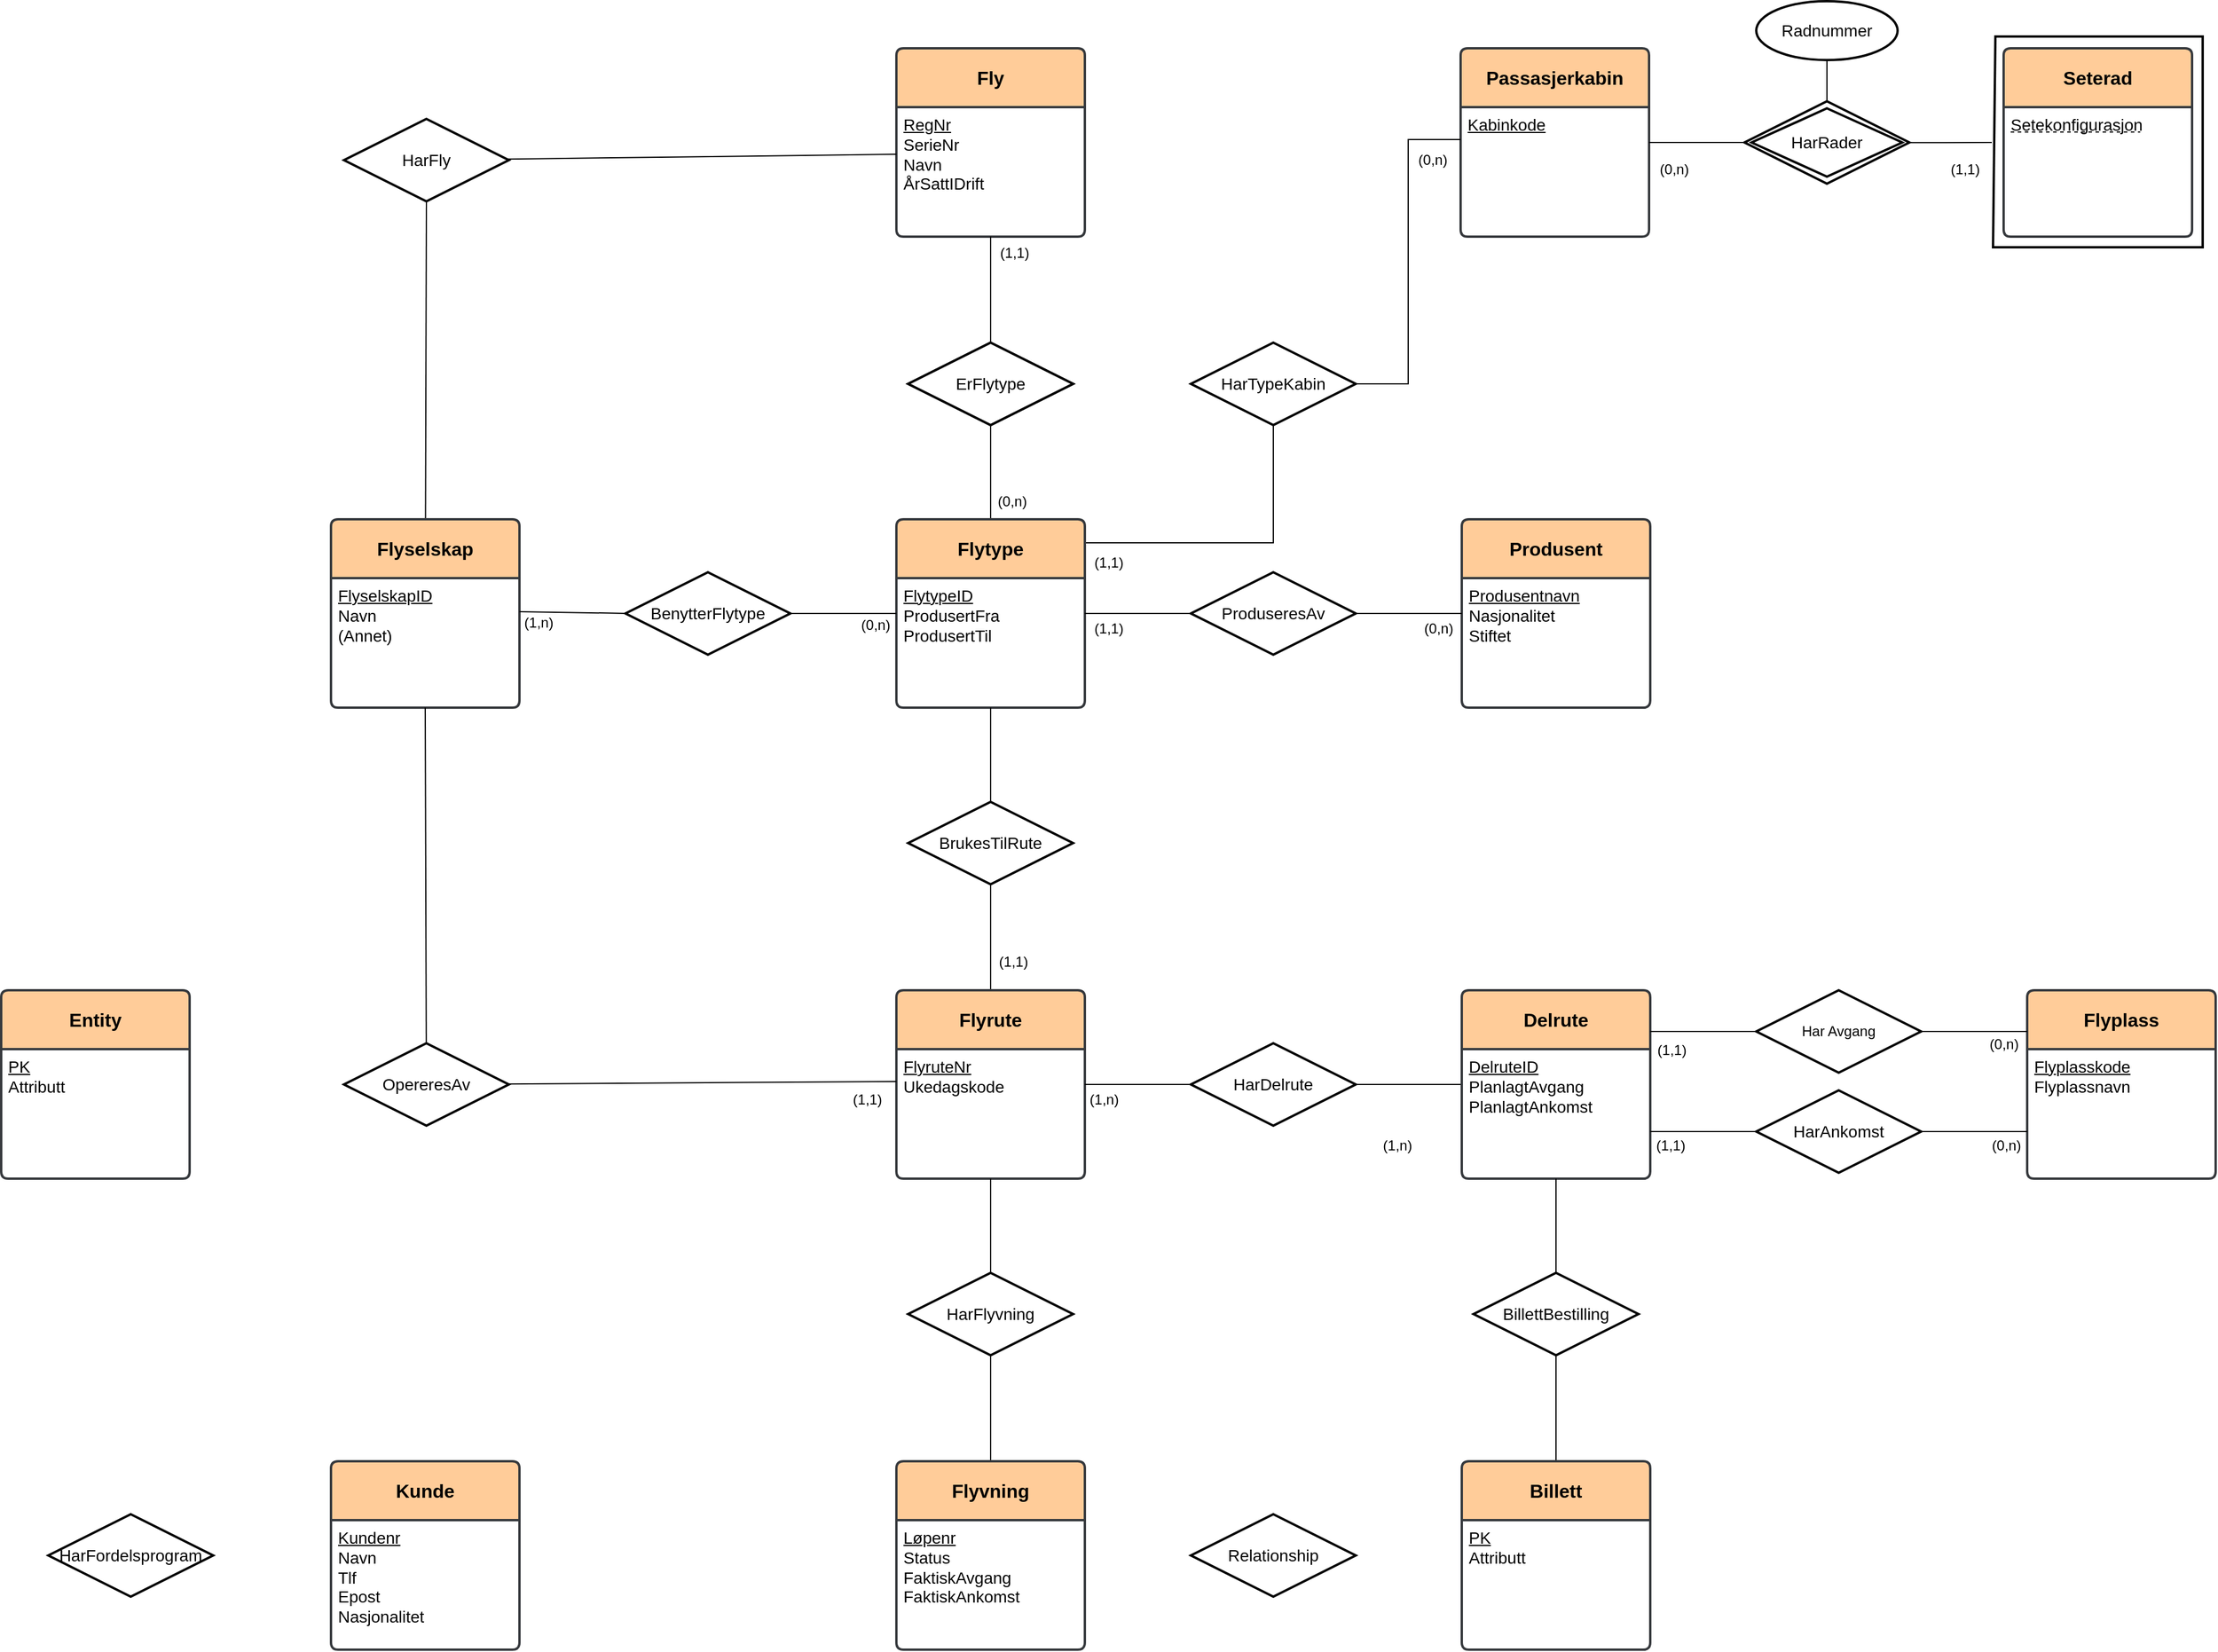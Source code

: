 <mxfile>
    <diagram id="1Zk1XJ8AuGHgXQJe4rgg" name="Page-1">
        <mxGraphModel dx="1047" dy="1162" grid="1" gridSize="10" guides="1" tooltips="1" connect="1" arrows="1" fold="1" page="0" pageScale="1" pageWidth="827" pageHeight="1169" math="0" shadow="0">
            <root>
                <mxCell id="0"/>
                <mxCell id="1" parent="0"/>
                <mxCell id="122" style="edgeStyle=none;html=1;" edge="1" parent="1" source="114" target="113">
                    <mxGeometry relative="1" as="geometry"/>
                </mxCell>
                <mxCell id="148" style="edgeStyle=none;html=1;entryX=0.5;entryY=1;entryDx=0;entryDy=0;endArrow=none;endFill=0;" edge="1" parent="1" source="2" target="147">
                    <mxGeometry relative="1" as="geometry"/>
                </mxCell>
                <mxCell id="2" value="&lt;font style=&quot;font-size: 16px;&quot;&gt;&lt;b style=&quot;&quot;&gt;Flyselskap&lt;/b&gt;&lt;/font&gt;" style="swimlane;childLayout=stackLayout;horizontal=1;startSize=50;horizontalStack=0;rounded=1;fontSize=14;fontStyle=0;strokeWidth=2;resizeParent=0;resizeLast=1;shadow=0;dashed=0;align=center;arcSize=4;whiteSpace=wrap;html=1;fillColor=#ffcc99;strokeColor=#36393d;" parent="1" vertex="1">
                    <mxGeometry x="320" y="320" width="160" height="160" as="geometry"/>
                </mxCell>
                <mxCell id="3" value="&lt;div style=&quot;&quot;&gt;&lt;span style=&quot;font-size: 14px;&quot;&gt;&lt;u&gt;FlyselskapID&lt;/u&gt;&lt;/span&gt;&lt;/div&gt;&lt;div style=&quot;&quot;&gt;&lt;span style=&quot;font-size: 14px;&quot;&gt;Navn&lt;/span&gt;&lt;/div&gt;&lt;div style=&quot;&quot;&gt;&lt;span style=&quot;font-size: 14px;&quot;&gt;(Annet)&lt;/span&gt;&lt;/div&gt;" style="align=left;strokeColor=none;fillColor=none;spacingLeft=4;fontSize=12;verticalAlign=top;resizable=0;rotatable=0;part=1;html=1;" parent="2" vertex="1">
                    <mxGeometry y="50" width="160" height="110" as="geometry"/>
                </mxCell>
                <mxCell id="14" style="edgeStyle=none;html=1;entryX=0.5;entryY=1;entryDx=0;entryDy=0;endArrow=none;endFill=0;" parent="1" source="4" target="13" edge="1">
                    <mxGeometry relative="1" as="geometry"/>
                </mxCell>
                <mxCell id="89" style="edgeStyle=orthogonalEdgeStyle;html=1;exitX=1;exitY=0.25;exitDx=0;exitDy=0;entryX=0.5;entryY=1;entryDx=0;entryDy=0;rounded=0;curved=0;endArrow=none;endFill=0;" edge="1" parent="1" source="4" target="88">
                    <mxGeometry relative="1" as="geometry">
                        <Array as="points">
                            <mxPoint x="960" y="340"/>
                            <mxPoint x="1120" y="340"/>
                        </Array>
                    </mxGeometry>
                </mxCell>
                <mxCell id="4" value="&lt;font style=&quot;font-size: 16px;&quot;&gt;&lt;b style=&quot;&quot;&gt;Flytype&lt;/b&gt;&lt;/font&gt;" style="swimlane;childLayout=stackLayout;horizontal=1;startSize=50;horizontalStack=0;rounded=1;fontSize=14;fontStyle=0;strokeWidth=2;resizeParent=0;resizeLast=1;shadow=0;dashed=0;align=center;arcSize=4;whiteSpace=wrap;html=1;fillColor=#ffcc99;strokeColor=#36393d;" parent="1" vertex="1">
                    <mxGeometry x="800" y="320" width="160" height="160" as="geometry"/>
                </mxCell>
                <mxCell id="5" value="&lt;div style=&quot;&quot;&gt;&lt;span style=&quot;background-color: transparent;&quot;&gt;&lt;u style=&quot;&quot;&gt;&lt;font style=&quot;font-size: 14px;&quot;&gt;FlytypeID&lt;/font&gt;&lt;/u&gt;&lt;/span&gt;&lt;/div&gt;&lt;div style=&quot;&quot;&gt;&lt;font style=&quot;font-size: 14px;&quot;&gt;ProdusertFra&lt;/font&gt;&lt;/div&gt;&lt;div style=&quot;&quot;&gt;&lt;font style=&quot;font-size: 14px;&quot;&gt;ProdusertTil&lt;/font&gt;&lt;/div&gt;" style="align=left;strokeColor=none;fillColor=none;spacingLeft=4;fontSize=12;verticalAlign=top;resizable=0;rotatable=0;part=1;html=1;" parent="4" vertex="1">
                    <mxGeometry y="50" width="160" height="110" as="geometry"/>
                </mxCell>
                <mxCell id="9" style="edgeStyle=none;html=1;entryX=0;entryY=0.5;entryDx=0;entryDy=0;endArrow=none;endFill=0;" parent="1" source="6" target="4" edge="1">
                    <mxGeometry relative="1" as="geometry"/>
                </mxCell>
                <mxCell id="56" style="edgeStyle=none;html=1;entryX=1;entryY=0.25;entryDx=0;entryDy=0;endArrow=none;endFill=0;" parent="1" edge="1">
                    <mxGeometry relative="1" as="geometry">
                        <mxPoint x="572.121" y="399.939" as="sourcePoint"/>
                        <mxPoint x="480" y="398.5" as="targetPoint"/>
                    </mxGeometry>
                </mxCell>
                <mxCell id="6" value="&lt;font style=&quot;font-size: 14px;&quot;&gt;BenytterFlytype&lt;/font&gt;" style="shape=rhombus;perimeter=rhombusPerimeter;whiteSpace=wrap;html=1;align=center;strokeWidth=2;" parent="1" vertex="1">
                    <mxGeometry x="570" y="365" width="140" height="70" as="geometry"/>
                </mxCell>
                <mxCell id="10" value="&lt;font style=&quot;font-size: 16px;&quot;&gt;&lt;b style=&quot;&quot;&gt;Fly&lt;/b&gt;&lt;/font&gt;" style="swimlane;childLayout=stackLayout;horizontal=1;startSize=50;horizontalStack=0;rounded=1;fontSize=14;fontStyle=0;strokeWidth=2;resizeParent=0;resizeLast=1;shadow=0;dashed=0;align=center;arcSize=4;whiteSpace=wrap;html=1;fillColor=#ffcc99;strokeColor=#36393d;" parent="1" vertex="1">
                    <mxGeometry x="800" y="-80" width="160" height="160" as="geometry"/>
                </mxCell>
                <mxCell id="11" value="&lt;div style=&quot;&quot;&gt;&lt;span style=&quot;font-size: 14px;&quot;&gt;&lt;u&gt;RegNr&lt;/u&gt;&lt;/span&gt;&lt;/div&gt;&lt;div style=&quot;&quot;&gt;&lt;span style=&quot;font-size: 14px;&quot;&gt;SerieNr&lt;/span&gt;&lt;/div&gt;&lt;div style=&quot;&quot;&gt;&lt;span style=&quot;font-size: 14px;&quot;&gt;Navn&lt;/span&gt;&lt;/div&gt;&lt;div style=&quot;&quot;&gt;&lt;span style=&quot;font-size: 14px;&quot;&gt;ÅrSattIDrift&lt;/span&gt;&lt;/div&gt;" style="align=left;strokeColor=none;fillColor=none;spacingLeft=4;fontSize=12;verticalAlign=top;resizable=0;rotatable=0;part=1;html=1;" parent="10" vertex="1">
                    <mxGeometry y="50" width="160" height="110" as="geometry"/>
                </mxCell>
                <mxCell id="12" value="&lt;font style=&quot;font-size: 14px;&quot;&gt;Relationship&lt;/font&gt;" style="shape=rhombus;perimeter=rhombusPerimeter;whiteSpace=wrap;html=1;align=center;strokeWidth=2;" parent="1" vertex="1">
                    <mxGeometry x="810" y="170" width="140" height="70" as="geometry"/>
                </mxCell>
                <mxCell id="15" style="edgeStyle=none;html=1;entryX=0.5;entryY=1;entryDx=0;entryDy=0;endArrow=none;endFill=0;" parent="1" source="13" target="11" edge="1">
                    <mxGeometry relative="1" as="geometry"/>
                </mxCell>
                <mxCell id="13" value="&lt;span style=&quot;font-size: 14px;&quot;&gt;ErFlytype&lt;/span&gt;" style="shape=rhombus;perimeter=rhombusPerimeter;whiteSpace=wrap;html=1;align=center;strokeWidth=2;" parent="1" vertex="1">
                    <mxGeometry x="810" y="170" width="140" height="70" as="geometry"/>
                </mxCell>
                <mxCell id="16" value="&lt;font style=&quot;font-size: 16px;&quot;&gt;&lt;b style=&quot;&quot;&gt;Produsent&lt;/b&gt;&lt;/font&gt;" style="swimlane;childLayout=stackLayout;horizontal=1;startSize=50;horizontalStack=0;rounded=1;fontSize=14;fontStyle=0;strokeWidth=2;resizeParent=0;resizeLast=1;shadow=0;dashed=0;align=center;arcSize=4;whiteSpace=wrap;html=1;fillColor=#ffcc99;strokeColor=#36393d;" parent="1" vertex="1">
                    <mxGeometry x="1280" y="320" width="160" height="160" as="geometry"/>
                </mxCell>
                <mxCell id="17" value="&lt;div style=&quot;&quot;&gt;&lt;span style=&quot;font-size: 14px;&quot;&gt;&lt;u&gt;Produsentnavn&lt;/u&gt;&lt;/span&gt;&lt;/div&gt;&lt;div style=&quot;&quot;&gt;&lt;span style=&quot;font-size: 14px;&quot;&gt;Nasjonalitet&lt;/span&gt;&lt;/div&gt;&lt;div style=&quot;&quot;&gt;&lt;span style=&quot;font-size: 14px;&quot;&gt;Stiftet&lt;/span&gt;&lt;/div&gt;" style="align=left;strokeColor=none;fillColor=none;spacingLeft=4;fontSize=12;verticalAlign=top;resizable=0;rotatable=0;part=1;html=1;" parent="16" vertex="1">
                    <mxGeometry y="50" width="160" height="110" as="geometry"/>
                </mxCell>
                <mxCell id="19" value="&lt;font style=&quot;font-size: 14px;&quot;&gt;ProduseresAv&lt;/font&gt;" style="shape=rhombus;perimeter=rhombusPerimeter;whiteSpace=wrap;html=1;align=center;strokeWidth=2;" parent="1" vertex="1">
                    <mxGeometry x="1050" y="365" width="140" height="70" as="geometry"/>
                </mxCell>
                <mxCell id="21" style="edgeStyle=none;html=1;entryX=1;entryY=0.273;entryDx=0;entryDy=0;entryPerimeter=0;endArrow=none;endFill=0;" parent="1" source="19" target="5" edge="1">
                    <mxGeometry relative="1" as="geometry"/>
                </mxCell>
                <mxCell id="22" style="edgeStyle=none;html=1;entryX=0;entryY=0.273;entryDx=0;entryDy=0;entryPerimeter=0;endArrow=none;endFill=0;" parent="1" source="19" target="17" edge="1">
                    <mxGeometry relative="1" as="geometry"/>
                </mxCell>
                <mxCell id="29" style="edgeStyle=none;html=1;entryX=0.5;entryY=1;entryDx=0;entryDy=0;endArrow=none;endFill=0;" parent="1" source="23" target="5" edge="1">
                    <mxGeometry relative="1" as="geometry"/>
                </mxCell>
                <mxCell id="30" style="edgeStyle=none;html=1;entryX=0.5;entryY=0;entryDx=0;entryDy=0;endArrow=none;endFill=0;" parent="1" source="23" target="24" edge="1">
                    <mxGeometry relative="1" as="geometry"/>
                </mxCell>
                <mxCell id="23" value="&lt;font style=&quot;font-size: 14px;&quot;&gt;BrukesTilRute&lt;/font&gt;" style="shape=rhombus;perimeter=rhombusPerimeter;whiteSpace=wrap;html=1;align=center;strokeWidth=2;" parent="1" vertex="1">
                    <mxGeometry x="810" y="560" width="140" height="70" as="geometry"/>
                </mxCell>
                <mxCell id="24" value="&lt;font style=&quot;font-size: 16px;&quot;&gt;&lt;b style=&quot;&quot;&gt;Flyrute&lt;/b&gt;&lt;/font&gt;" style="swimlane;childLayout=stackLayout;horizontal=1;startSize=50;horizontalStack=0;rounded=1;fontSize=14;fontStyle=0;strokeWidth=2;resizeParent=0;resizeLast=1;shadow=0;dashed=0;align=center;arcSize=4;whiteSpace=wrap;html=1;fillColor=#ffcc99;strokeColor=#36393d;" parent="1" vertex="1">
                    <mxGeometry x="800" y="720" width="160" height="160" as="geometry"/>
                </mxCell>
                <mxCell id="25" value="&lt;div style=&quot;&quot;&gt;&lt;span style=&quot;font-size: 14px;&quot;&gt;&lt;u&gt;FlyruteNr&lt;/u&gt;&lt;/span&gt;&lt;/div&gt;&lt;div style=&quot;&quot;&gt;&lt;span style=&quot;font-size: 14px;&quot;&gt;Ukedagskode&lt;/span&gt;&lt;/div&gt;" style="align=left;strokeColor=none;fillColor=none;spacingLeft=4;fontSize=12;verticalAlign=top;resizable=0;rotatable=0;part=1;html=1;" parent="24" vertex="1">
                    <mxGeometry y="50" width="160" height="110" as="geometry"/>
                </mxCell>
                <mxCell id="100" style="edgeStyle=none;html=1;entryX=0;entryY=0.5;entryDx=0;entryDy=0;endArrow=none;endFill=0;" edge="1" parent="1" source="26" target="27">
                    <mxGeometry relative="1" as="geometry"/>
                </mxCell>
                <mxCell id="26" value="&lt;font style=&quot;font-size: 14px;&quot;&gt;HarDelrute&lt;/font&gt;" style="shape=rhombus;perimeter=rhombusPerimeter;whiteSpace=wrap;html=1;align=center;strokeWidth=2;" parent="1" vertex="1">
                    <mxGeometry x="1050" y="765" width="140" height="70" as="geometry"/>
                </mxCell>
                <mxCell id="27" value="&lt;font style=&quot;font-size: 16px;&quot;&gt;&lt;b style=&quot;&quot;&gt;Delrute&lt;/b&gt;&lt;/font&gt;" style="swimlane;childLayout=stackLayout;horizontal=1;startSize=50;horizontalStack=0;rounded=1;fontSize=14;fontStyle=0;strokeWidth=2;resizeParent=0;resizeLast=1;shadow=0;dashed=0;align=center;arcSize=4;whiteSpace=wrap;html=1;fillColor=#ffcc99;strokeColor=#36393d;" parent="1" vertex="1">
                    <mxGeometry x="1280" y="720" width="160" height="160" as="geometry"/>
                </mxCell>
                <mxCell id="28" value="&lt;div style=&quot;&quot;&gt;&lt;span style=&quot;font-size: 14px;&quot;&gt;&lt;u&gt;DelruteID&lt;/u&gt;&lt;/span&gt;&lt;/div&gt;&lt;div style=&quot;&quot;&gt;&lt;span style=&quot;font-size: 14px;&quot;&gt;PlanlagtAvgang&lt;/span&gt;&lt;/div&gt;&lt;div style=&quot;&quot;&gt;&lt;span style=&quot;font-size: 14px;&quot;&gt;PlanlagtAnkomst&lt;/span&gt;&lt;/div&gt;" style="align=left;strokeColor=none;fillColor=none;spacingLeft=4;fontSize=12;verticalAlign=top;resizable=0;rotatable=0;part=1;html=1;" parent="27" vertex="1">
                    <mxGeometry y="50" width="160" height="110" as="geometry"/>
                </mxCell>
                <mxCell id="32" style="edgeStyle=none;html=1;entryX=1;entryY=0.273;entryDx=0;entryDy=0;entryPerimeter=0;endArrow=none;endFill=0;" parent="1" source="26" target="25" edge="1">
                    <mxGeometry relative="1" as="geometry"/>
                </mxCell>
                <mxCell id="34" value="Har Avgang" style="shape=rhombus;perimeter=rhombusPerimeter;whiteSpace=wrap;html=1;align=center;strokeWidth=2;" parent="1" vertex="1">
                    <mxGeometry x="1530" y="720" width="140" height="70" as="geometry"/>
                </mxCell>
                <mxCell id="38" value="&lt;font style=&quot;font-size: 16px;&quot;&gt;&lt;b style=&quot;&quot;&gt;Flyplass&lt;/b&gt;&lt;/font&gt;" style="swimlane;childLayout=stackLayout;horizontal=1;startSize=50;horizontalStack=0;rounded=1;fontSize=14;fontStyle=0;strokeWidth=2;resizeParent=0;resizeLast=1;shadow=0;dashed=0;align=center;arcSize=4;whiteSpace=wrap;html=1;fillColor=#ffcc99;strokeColor=#36393d;" parent="1" vertex="1">
                    <mxGeometry x="1760" y="720" width="160" height="160" as="geometry"/>
                </mxCell>
                <mxCell id="39" value="&lt;div style=&quot;&quot;&gt;&lt;u style=&quot;background-color: transparent;&quot;&gt;&lt;font style=&quot;font-size: 14px;&quot;&gt;Flyplasskode&lt;/font&gt;&lt;/u&gt;&lt;/div&gt;&lt;div style=&quot;&quot;&gt;&lt;span style=&quot;font-size: 14px;&quot;&gt;Flyplassnavn&lt;/span&gt;&lt;/div&gt;" style="align=left;strokeColor=none;fillColor=none;spacingLeft=4;fontSize=12;verticalAlign=top;resizable=0;rotatable=0;part=1;html=1;" parent="38" vertex="1">
                    <mxGeometry y="50" width="160" height="110" as="geometry"/>
                </mxCell>
                <mxCell id="41" value="&lt;font style=&quot;font-size: 14px;&quot;&gt;HarAnkomst&lt;/font&gt;" style="shape=rhombus;perimeter=rhombusPerimeter;whiteSpace=wrap;html=1;align=center;strokeWidth=2;" parent="1" vertex="1">
                    <mxGeometry x="1530" y="805" width="140" height="70" as="geometry"/>
                </mxCell>
                <mxCell id="42" style="edgeStyle=none;html=1;entryX=1;entryY=0.219;entryDx=0;entryDy=0;entryPerimeter=0;endArrow=none;endFill=0;" parent="1" source="34" target="27" edge="1">
                    <mxGeometry relative="1" as="geometry"/>
                </mxCell>
                <mxCell id="43" style="edgeStyle=none;html=1;entryX=1;entryY=0.636;entryDx=0;entryDy=0;entryPerimeter=0;endArrow=none;endFill=0;" parent="1" source="41" target="28" edge="1">
                    <mxGeometry relative="1" as="geometry"/>
                </mxCell>
                <mxCell id="44" style="edgeStyle=none;html=1;entryX=0;entryY=0.219;entryDx=0;entryDy=0;entryPerimeter=0;endArrow=none;endFill=0;" parent="1" source="34" target="38" edge="1">
                    <mxGeometry relative="1" as="geometry"/>
                </mxCell>
                <mxCell id="45" style="edgeStyle=none;html=1;entryX=0;entryY=0.636;entryDx=0;entryDy=0;entryPerimeter=0;endArrow=none;endFill=0;" parent="1" source="41" target="39" edge="1">
                    <mxGeometry relative="1" as="geometry"/>
                </mxCell>
                <mxCell id="51" style="edgeStyle=none;html=1;entryX=0.5;entryY=1;entryDx=0;entryDy=0;endArrow=none;endFill=0;" parent="1" source="50" target="3" edge="1">
                    <mxGeometry relative="1" as="geometry"/>
                </mxCell>
                <mxCell id="104" style="edgeStyle=none;html=1;entryX=0;entryY=0.25;entryDx=0;entryDy=0;endArrow=none;endFill=0;" edge="1" parent="1" source="50" target="25">
                    <mxGeometry relative="1" as="geometry"/>
                </mxCell>
                <mxCell id="50" value="&lt;font style=&quot;font-size: 14px;&quot;&gt;OpereresAv&lt;/font&gt;" style="shape=rhombus;perimeter=rhombusPerimeter;whiteSpace=wrap;html=1;align=center;strokeWidth=2;" parent="1" vertex="1">
                    <mxGeometry x="331" y="765" width="140" height="70" as="geometry"/>
                </mxCell>
                <mxCell id="57" value="(1,n)" style="text;html=1;align=center;verticalAlign=middle;resizable=0;points=[];autosize=1;strokeColor=none;fillColor=none;" parent="1" vertex="1">
                    <mxGeometry x="471" y="393" width="50" height="30" as="geometry"/>
                </mxCell>
                <mxCell id="58" value="(0,n)" style="text;html=1;align=center;verticalAlign=middle;resizable=0;points=[];autosize=1;strokeColor=none;fillColor=none;" parent="1" vertex="1">
                    <mxGeometry x="757" y="395" width="50" height="30" as="geometry"/>
                </mxCell>
                <mxCell id="59" value="(1,1)" style="text;html=1;align=center;verticalAlign=middle;resizable=0;points=[];autosize=1;strokeColor=none;fillColor=none;" parent="1" vertex="1">
                    <mxGeometry x="874" y="681" width="50" height="30" as="geometry"/>
                </mxCell>
                <mxCell id="60" value="(1,1)" style="text;html=1;align=center;verticalAlign=middle;resizable=0;points=[];autosize=1;strokeColor=none;fillColor=none;" parent="1" vertex="1">
                    <mxGeometry x="750" y="798" width="50" height="30" as="geometry"/>
                </mxCell>
                <mxCell id="61" value="(1,n)" style="text;html=1;align=center;verticalAlign=middle;resizable=0;points=[];autosize=1;strokeColor=none;fillColor=none;" parent="1" vertex="1">
                    <mxGeometry x="951" y="798" width="50" height="30" as="geometry"/>
                </mxCell>
                <mxCell id="62" value="(1,n)" style="text;html=1;align=center;verticalAlign=middle;resizable=0;points=[];autosize=1;strokeColor=none;fillColor=none;" parent="1" vertex="1">
                    <mxGeometry x="1200" y="837" width="50" height="30" as="geometry"/>
                </mxCell>
                <mxCell id="63" value="(1,1)" style="text;html=1;align=center;verticalAlign=middle;resizable=0;points=[];autosize=1;strokeColor=none;fillColor=none;" parent="1" vertex="1">
                    <mxGeometry x="1433" y="756" width="50" height="30" as="geometry"/>
                </mxCell>
                <mxCell id="64" value="(1,1)" style="text;html=1;align=center;verticalAlign=middle;resizable=0;points=[];autosize=1;strokeColor=none;fillColor=none;" parent="1" vertex="1">
                    <mxGeometry x="1432" y="837" width="50" height="30" as="geometry"/>
                </mxCell>
                <mxCell id="65" value="(0,n)" style="text;html=1;align=center;verticalAlign=middle;resizable=0;points=[];autosize=1;strokeColor=none;fillColor=none;" parent="1" vertex="1">
                    <mxGeometry x="1715" y="751" width="50" height="30" as="geometry"/>
                </mxCell>
                <mxCell id="66" value="(0,n)" style="text;html=1;align=center;verticalAlign=middle;resizable=0;points=[];autosize=1;strokeColor=none;fillColor=none;" parent="1" vertex="1">
                    <mxGeometry x="1717" y="837" width="50" height="30" as="geometry"/>
                </mxCell>
                <mxCell id="70" style="edgeStyle=none;html=1;entryX=0.5;entryY=1;entryDx=0;entryDy=0;endArrow=none;endFill=0;" parent="1" source="67" target="28" edge="1">
                    <mxGeometry relative="1" as="geometry"/>
                </mxCell>
                <mxCell id="71" style="edgeStyle=none;html=1;entryX=0.5;entryY=0;entryDx=0;entryDy=0;endArrow=none;endFill=0;" parent="1" source="67" target="68" edge="1">
                    <mxGeometry relative="1" as="geometry"/>
                </mxCell>
                <mxCell id="67" value="&lt;font style=&quot;font-size: 14px;&quot;&gt;BillettBestilling&lt;/font&gt;" style="shape=rhombus;perimeter=rhombusPerimeter;whiteSpace=wrap;html=1;align=center;strokeWidth=2;" parent="1" vertex="1">
                    <mxGeometry x="1290" y="960" width="140" height="70" as="geometry"/>
                </mxCell>
                <mxCell id="68" value="&lt;font style=&quot;font-size: 16px;&quot;&gt;&lt;b style=&quot;&quot;&gt;Billett&lt;/b&gt;&lt;/font&gt;" style="swimlane;childLayout=stackLayout;horizontal=1;startSize=50;horizontalStack=0;rounded=1;fontSize=14;fontStyle=0;strokeWidth=2;resizeParent=0;resizeLast=1;shadow=0;dashed=0;align=center;arcSize=4;whiteSpace=wrap;html=1;fillColor=#ffcc99;strokeColor=#36393d;" parent="1" vertex="1">
                    <mxGeometry x="1280" y="1120" width="160" height="160" as="geometry"/>
                </mxCell>
                <mxCell id="69" value="&lt;div style=&quot;&quot;&gt;&lt;u style=&quot;background-color: transparent;&quot;&gt;&lt;font style=&quot;font-size: 14px;&quot;&gt;PK&lt;/font&gt;&lt;/u&gt;&lt;/div&gt;&lt;div style=&quot;&quot;&gt;&lt;font style=&quot;font-size: 14px;&quot;&gt;Attributt&lt;/font&gt;&lt;/div&gt;" style="align=left;strokeColor=none;fillColor=none;spacingLeft=4;fontSize=12;verticalAlign=top;resizable=0;rotatable=0;part=1;html=1;" parent="68" vertex="1">
                    <mxGeometry y="50" width="160" height="110" as="geometry"/>
                </mxCell>
                <mxCell id="76" style="edgeStyle=none;html=1;entryX=0.5;entryY=1;entryDx=0;entryDy=0;endArrow=none;endFill=0;" parent="1" source="72" target="25" edge="1">
                    <mxGeometry relative="1" as="geometry"/>
                </mxCell>
                <mxCell id="77" style="edgeStyle=none;html=1;entryX=0.5;entryY=0;entryDx=0;entryDy=0;endArrow=none;endFill=0;" parent="1" source="72" target="73" edge="1">
                    <mxGeometry relative="1" as="geometry"/>
                </mxCell>
                <mxCell id="72" value="&lt;font style=&quot;font-size: 14px;&quot;&gt;HarFlyvning&lt;/font&gt;" style="shape=rhombus;perimeter=rhombusPerimeter;whiteSpace=wrap;html=1;align=center;strokeWidth=2;" parent="1" vertex="1">
                    <mxGeometry x="810" y="960" width="140" height="70" as="geometry"/>
                </mxCell>
                <mxCell id="73" value="&lt;font style=&quot;font-size: 16px;&quot;&gt;&lt;b style=&quot;&quot;&gt;Flyvning&lt;/b&gt;&lt;/font&gt;" style="swimlane;childLayout=stackLayout;horizontal=1;startSize=50;horizontalStack=0;rounded=1;fontSize=14;fontStyle=0;strokeWidth=2;resizeParent=0;resizeLast=1;shadow=0;dashed=0;align=center;arcSize=4;whiteSpace=wrap;html=1;fillColor=#ffcc99;strokeColor=#36393d;" parent="1" vertex="1">
                    <mxGeometry x="800" y="1120" width="160" height="160" as="geometry"/>
                </mxCell>
                <mxCell id="74" value="&lt;div style=&quot;&quot;&gt;&lt;span style=&quot;font-size: 14px;&quot;&gt;&lt;u&gt;Løpenr&lt;/u&gt;&lt;/span&gt;&lt;/div&gt;&lt;div style=&quot;&quot;&gt;&lt;span style=&quot;font-size: 14px;&quot;&gt;Status&lt;/span&gt;&lt;/div&gt;&lt;div style=&quot;&quot;&gt;&lt;span style=&quot;font-size: 14px;&quot;&gt;FaktiskAvgang&lt;/span&gt;&lt;/div&gt;&lt;div style=&quot;&quot;&gt;&lt;span style=&quot;font-size: 14px;&quot;&gt;FaktiskAnkomst&lt;/span&gt;&lt;/div&gt;" style="align=left;strokeColor=none;fillColor=none;spacingLeft=4;fontSize=12;verticalAlign=top;resizable=0;rotatable=0;part=1;html=1;" parent="73" vertex="1">
                    <mxGeometry y="50" width="160" height="110" as="geometry"/>
                </mxCell>
                <mxCell id="82" value="&lt;font style=&quot;font-size: 16px;&quot;&gt;&lt;b style=&quot;&quot;&gt;Kunde&lt;/b&gt;&lt;/font&gt;" style="swimlane;childLayout=stackLayout;horizontal=1;startSize=50;horizontalStack=0;rounded=1;fontSize=14;fontStyle=0;strokeWidth=2;resizeParent=0;resizeLast=1;shadow=0;dashed=0;align=center;arcSize=4;whiteSpace=wrap;html=1;fillColor=#ffcc99;strokeColor=#36393d;" parent="1" vertex="1">
                    <mxGeometry x="320" y="1120" width="160" height="160" as="geometry"/>
                </mxCell>
                <mxCell id="83" value="&lt;div style=&quot;&quot;&gt;&lt;span style=&quot;font-size: 14px;&quot;&gt;&lt;u&gt;Kundenr&lt;/u&gt;&lt;/span&gt;&lt;/div&gt;&lt;div style=&quot;&quot;&gt;&lt;span style=&quot;font-size: 14px;&quot;&gt;Navn&lt;/span&gt;&lt;/div&gt;&lt;div style=&quot;&quot;&gt;&lt;span style=&quot;font-size: 14px;&quot;&gt;Tlf&lt;/span&gt;&lt;/div&gt;&lt;div style=&quot;&quot;&gt;&lt;span style=&quot;font-size: 14px;&quot;&gt;Epost&lt;/span&gt;&lt;/div&gt;&lt;div style=&quot;&quot;&gt;&lt;span style=&quot;font-size: 14px;&quot;&gt;Nasjonalitet&lt;/span&gt;&lt;/div&gt;" style="align=left;strokeColor=none;fillColor=none;spacingLeft=4;fontSize=12;verticalAlign=top;resizable=0;rotatable=0;part=1;html=1;" parent="82" vertex="1">
                    <mxGeometry y="50" width="160" height="110" as="geometry"/>
                </mxCell>
                <mxCell id="85" value="&lt;font style=&quot;font-size: 16px;&quot;&gt;&lt;b style=&quot;&quot;&gt;Passasjerkabin&lt;/b&gt;&lt;/font&gt;" style="swimlane;childLayout=stackLayout;horizontal=1;startSize=50;horizontalStack=0;rounded=1;fontSize=14;fontStyle=0;strokeWidth=2;resizeParent=0;resizeLast=1;shadow=0;dashed=0;align=center;arcSize=4;whiteSpace=wrap;html=1;fillColor=#ffcc99;strokeColor=#36393d;" vertex="1" parent="1">
                    <mxGeometry x="1279" y="-80" width="160" height="160" as="geometry"/>
                </mxCell>
                <mxCell id="86" value="&lt;div style=&quot;&quot;&gt;&lt;span style=&quot;font-size: 14px;&quot;&gt;&lt;u&gt;Kabinkode&lt;/u&gt;&lt;/span&gt;&lt;/div&gt;" style="align=left;strokeColor=none;fillColor=none;spacingLeft=4;fontSize=12;verticalAlign=top;resizable=0;rotatable=0;part=1;html=1;" vertex="1" parent="85">
                    <mxGeometry y="50" width="160" height="110" as="geometry"/>
                </mxCell>
                <mxCell id="111" style="edgeStyle=orthogonalEdgeStyle;html=1;entryX=0;entryY=0.25;entryDx=0;entryDy=0;rounded=0;curved=0;endArrow=none;endFill=0;" edge="1" parent="1" source="88" target="86">
                    <mxGeometry relative="1" as="geometry"/>
                </mxCell>
                <mxCell id="88" value="&lt;font style=&quot;font-size: 14px;&quot;&gt;HarTypeKabin&lt;/font&gt;" style="shape=rhombus;perimeter=rhombusPerimeter;whiteSpace=wrap;html=1;align=center;strokeWidth=2;" vertex="1" parent="1">
                    <mxGeometry x="1050" y="170" width="140" height="70" as="geometry"/>
                </mxCell>
                <mxCell id="91" value="&lt;font style=&quot;font-size: 14px;&quot;&gt;Relationship&lt;/font&gt;" style="shape=rhombus;perimeter=rhombusPerimeter;whiteSpace=wrap;html=1;align=center;strokeWidth=2;" vertex="1" parent="1">
                    <mxGeometry x="1050" y="1165" width="140" height="70" as="geometry"/>
                </mxCell>
                <mxCell id="92" value="&lt;font style=&quot;font-size: 14px;&quot;&gt;HarFordelsprogram&lt;/font&gt;" style="shape=rhombus;perimeter=rhombusPerimeter;whiteSpace=wrap;html=1;align=center;strokeWidth=2;" vertex="1" parent="1">
                    <mxGeometry x="80" y="1165" width="140" height="70" as="geometry"/>
                </mxCell>
                <mxCell id="93" value="&lt;font style=&quot;font-size: 16px;&quot;&gt;&lt;b style=&quot;&quot;&gt;Entity&lt;/b&gt;&lt;/font&gt;" style="swimlane;childLayout=stackLayout;horizontal=1;startSize=50;horizontalStack=0;rounded=1;fontSize=14;fontStyle=0;strokeWidth=2;resizeParent=0;resizeLast=1;shadow=0;dashed=0;align=center;arcSize=4;whiteSpace=wrap;html=1;fillColor=#ffcc99;strokeColor=#36393d;" vertex="1" parent="1">
                    <mxGeometry x="40" y="720" width="160" height="160" as="geometry"/>
                </mxCell>
                <mxCell id="94" value="&lt;div style=&quot;&quot;&gt;&lt;u style=&quot;background-color: transparent;&quot;&gt;&lt;font style=&quot;font-size: 14px;&quot;&gt;PK&lt;/font&gt;&lt;/u&gt;&lt;/div&gt;&lt;div style=&quot;&quot;&gt;&lt;font style=&quot;font-size: 14px;&quot;&gt;Attributt&lt;/font&gt;&lt;/div&gt;" style="align=left;strokeColor=none;fillColor=none;spacingLeft=4;fontSize=12;verticalAlign=top;resizable=0;rotatable=0;part=1;html=1;" vertex="1" parent="93">
                    <mxGeometry y="50" width="160" height="110" as="geometry"/>
                </mxCell>
                <mxCell id="105" value="(1,1)" style="text;html=1;align=center;verticalAlign=middle;resizable=0;points=[];autosize=1;strokeColor=none;fillColor=none;" vertex="1" parent="1">
                    <mxGeometry x="955" y="398" width="50" height="30" as="geometry"/>
                </mxCell>
                <mxCell id="106" value="(0,n)" style="text;html=1;align=center;verticalAlign=middle;resizable=0;points=[];autosize=1;strokeColor=none;fillColor=none;" vertex="1" parent="1">
                    <mxGeometry x="1235" y="398" width="50" height="30" as="geometry"/>
                </mxCell>
                <mxCell id="107" value="(1,1)" style="text;html=1;align=center;verticalAlign=middle;resizable=0;points=[];autosize=1;strokeColor=none;fillColor=none;" vertex="1" parent="1">
                    <mxGeometry x="955" y="342" width="50" height="30" as="geometry"/>
                </mxCell>
                <mxCell id="108" value="(0,n)" style="text;html=1;align=center;verticalAlign=middle;resizable=0;points=[];autosize=1;strokeColor=none;fillColor=none;" vertex="1" parent="1">
                    <mxGeometry x="1230" width="50" height="30" as="geometry"/>
                </mxCell>
                <mxCell id="109" value="(0,n)" style="text;html=1;align=center;verticalAlign=middle;resizable=0;points=[];autosize=1;strokeColor=none;fillColor=none;" vertex="1" parent="1">
                    <mxGeometry x="873" y="290" width="50" height="30" as="geometry"/>
                </mxCell>
                <mxCell id="110" value="(1,1)" style="text;html=1;align=center;verticalAlign=middle;resizable=0;points=[];autosize=1;strokeColor=none;fillColor=none;" vertex="1" parent="1">
                    <mxGeometry x="875" y="79" width="50" height="30" as="geometry"/>
                </mxCell>
                <mxCell id="117" style="edgeStyle=none;html=1;entryX=1;entryY=0.5;entryDx=0;entryDy=0;endArrow=none;endFill=0;" edge="1" parent="1" target="85">
                    <mxGeometry relative="1" as="geometry">
                        <mxPoint x="1520" as="sourcePoint"/>
                    </mxGeometry>
                </mxCell>
                <mxCell id="128" style="edgeStyle=none;html=1;entryX=0.5;entryY=1;entryDx=0;entryDy=0;endArrow=none;endFill=0;" edge="1" parent="1" target="127">
                    <mxGeometry relative="1" as="geometry">
                        <mxPoint x="1590" y="-35" as="sourcePoint"/>
                    </mxGeometry>
                </mxCell>
                <mxCell id="113" value="&lt;span style=&quot;font-size: 16px;&quot;&gt;&lt;b&gt;Seterad&lt;/b&gt;&lt;/span&gt;" style="swimlane;childLayout=stackLayout;horizontal=1;startSize=50;horizontalStack=0;rounded=1;fontSize=14;fontStyle=0;strokeWidth=2;resizeParent=0;resizeLast=1;shadow=0;dashed=0;align=center;arcSize=4;whiteSpace=wrap;html=1;fillColor=#ffcc99;strokeColor=#36393d;" vertex="1" parent="1">
                    <mxGeometry x="1740" y="-80" width="160" height="160" as="geometry"/>
                </mxCell>
                <mxCell id="126" value="" style="endArrow=none;dashed=1;html=1;" edge="1" parent="113">
                    <mxGeometry width="50" height="50" relative="1" as="geometry">
                        <mxPoint x="6" y="71.09" as="sourcePoint"/>
                        <mxPoint x="116" y="71.09" as="targetPoint"/>
                    </mxGeometry>
                </mxCell>
                <mxCell id="114" value="&lt;div&gt;&lt;font style=&quot;font-size: 14px;&quot;&gt;Setekonfigurasjon&lt;/font&gt;&lt;/div&gt;&lt;div&gt;&lt;br&gt;&lt;/div&gt;" style="align=left;strokeColor=none;fillColor=none;spacingLeft=4;fontSize=12;verticalAlign=top;resizable=0;rotatable=0;part=1;html=1;" vertex="1" parent="113">
                    <mxGeometry y="50" width="160" height="110" as="geometry"/>
                </mxCell>
                <mxCell id="116" style="edgeStyle=none;html=1;endArrow=none;endFill=0;" edge="1" parent="1">
                    <mxGeometry relative="1" as="geometry">
                        <mxPoint x="1659.666" y="0.167" as="sourcePoint"/>
                        <mxPoint x="1730" as="targetPoint"/>
                    </mxGeometry>
                </mxCell>
                <mxCell id="123" value="(0,n)" style="text;html=1;align=center;verticalAlign=middle;resizable=0;points=[];autosize=1;strokeColor=none;fillColor=none;" vertex="1" parent="1">
                    <mxGeometry x="1435" y="8" width="50" height="30" as="geometry"/>
                </mxCell>
                <mxCell id="124" value="(1,1)" style="text;html=1;align=center;verticalAlign=middle;resizable=0;points=[];autosize=1;strokeColor=none;fillColor=none;" vertex="1" parent="1">
                    <mxGeometry x="1682" y="8" width="50" height="30" as="geometry"/>
                </mxCell>
                <mxCell id="127" value="&lt;font style=&quot;font-size: 14px;&quot;&gt;Radnummer&lt;/font&gt;" style="ellipse;whiteSpace=wrap;html=1;align=center;strokeWidth=2;" vertex="1" parent="1">
                    <mxGeometry x="1530" y="-120" width="120" height="50" as="geometry"/>
                </mxCell>
                <mxCell id="132" value="&lt;font style=&quot;font-size: 14px;&quot;&gt;HarRader&lt;/font&gt;" style="shape=rhombus;double=1;perimeter=rhombusPerimeter;whiteSpace=wrap;html=1;align=center;strokeWidth=2;perimeterSpacing=0;" vertex="1" parent="1">
                    <mxGeometry x="1520" y="-35" width="140" height="70" as="geometry"/>
                </mxCell>
                <mxCell id="136" value="" style="endArrow=none;html=1;strokeWidth=2;" edge="1" parent="1">
                    <mxGeometry width="50" height="50" relative="1" as="geometry">
                        <mxPoint x="1910" y="89" as="sourcePoint"/>
                        <mxPoint x="1730" y="89" as="targetPoint"/>
                    </mxGeometry>
                </mxCell>
                <mxCell id="137" value="" style="endArrow=none;html=1;strokeWidth=2;" edge="1" parent="1">
                    <mxGeometry width="50" height="50" relative="1" as="geometry">
                        <mxPoint x="1731" y="90" as="sourcePoint"/>
                        <mxPoint x="1733" y="-90" as="targetPoint"/>
                    </mxGeometry>
                </mxCell>
                <mxCell id="138" value="" style="endArrow=none;html=1;strokeWidth=2;" edge="1" parent="1">
                    <mxGeometry width="50" height="50" relative="1" as="geometry">
                        <mxPoint x="1732" y="-90" as="sourcePoint"/>
                        <mxPoint x="1910" y="-90" as="targetPoint"/>
                    </mxGeometry>
                </mxCell>
                <mxCell id="139" value="" style="endArrow=none;html=1;strokeWidth=2;" edge="1" parent="1">
                    <mxGeometry width="50" height="50" relative="1" as="geometry">
                        <mxPoint x="1909" y="90" as="sourcePoint"/>
                        <mxPoint x="1909" y="-90" as="targetPoint"/>
                    </mxGeometry>
                </mxCell>
                <mxCell id="147" value="&lt;span style=&quot;font-size: 14px;&quot;&gt;HarFly&lt;/span&gt;" style="shape=rhombus;perimeter=rhombusPerimeter;whiteSpace=wrap;html=1;align=center;strokeWidth=2;" vertex="1" parent="1">
                    <mxGeometry x="331" y="-20" width="140" height="70" as="geometry"/>
                </mxCell>
                <mxCell id="150" style="edgeStyle=none;html=1;entryX=0;entryY=0.364;entryDx=0;entryDy=0;entryPerimeter=0;endArrow=none;endFill=0;" edge="1" parent="1" source="147" target="11">
                    <mxGeometry relative="1" as="geometry"/>
                </mxCell>
<<<<<<< HEAD
                <mxCell id="152" style="edgeStyle=none;html=1;entryX=0;entryY=0.25;entryDx=0;entryDy=0;" edge="1" parent="1" source="151" target="3">
                    <mxGeometry relative="1" as="geometry"/>
                </mxCell>
                <mxCell id="151" value="&lt;font style=&quot;font-size: 14px;&quot;&gt;Relationship&lt;/font&gt;" style="shape=rhombus;perimeter=rhombusPerimeter;whiteSpace=wrap;html=1;align=center;strokeWidth=2;" vertex="1" parent="1">
                    <mxGeometry x="80" y="365" width="140" height="70" as="geometry"/>
=======
                <mxCell id="151" value="&lt;font style=&quot;font-size: 14px;&quot;&gt;BenytterFlytype&lt;/font&gt;" style="shape=rhombus;perimeter=rhombusPerimeter;whiteSpace=wrap;html=1;align=center;strokeWidth=2;" vertex="1" parent="1">
                    <mxGeometry x="340" y="-139" width="140" height="70" as="geometry"/>
>>>>>>> 7b3af864f3582679e47e3a2e7c38ebcd13f204be
                </mxCell>
            </root>
        </mxGraphModel>
    </diagram>
</mxfile>